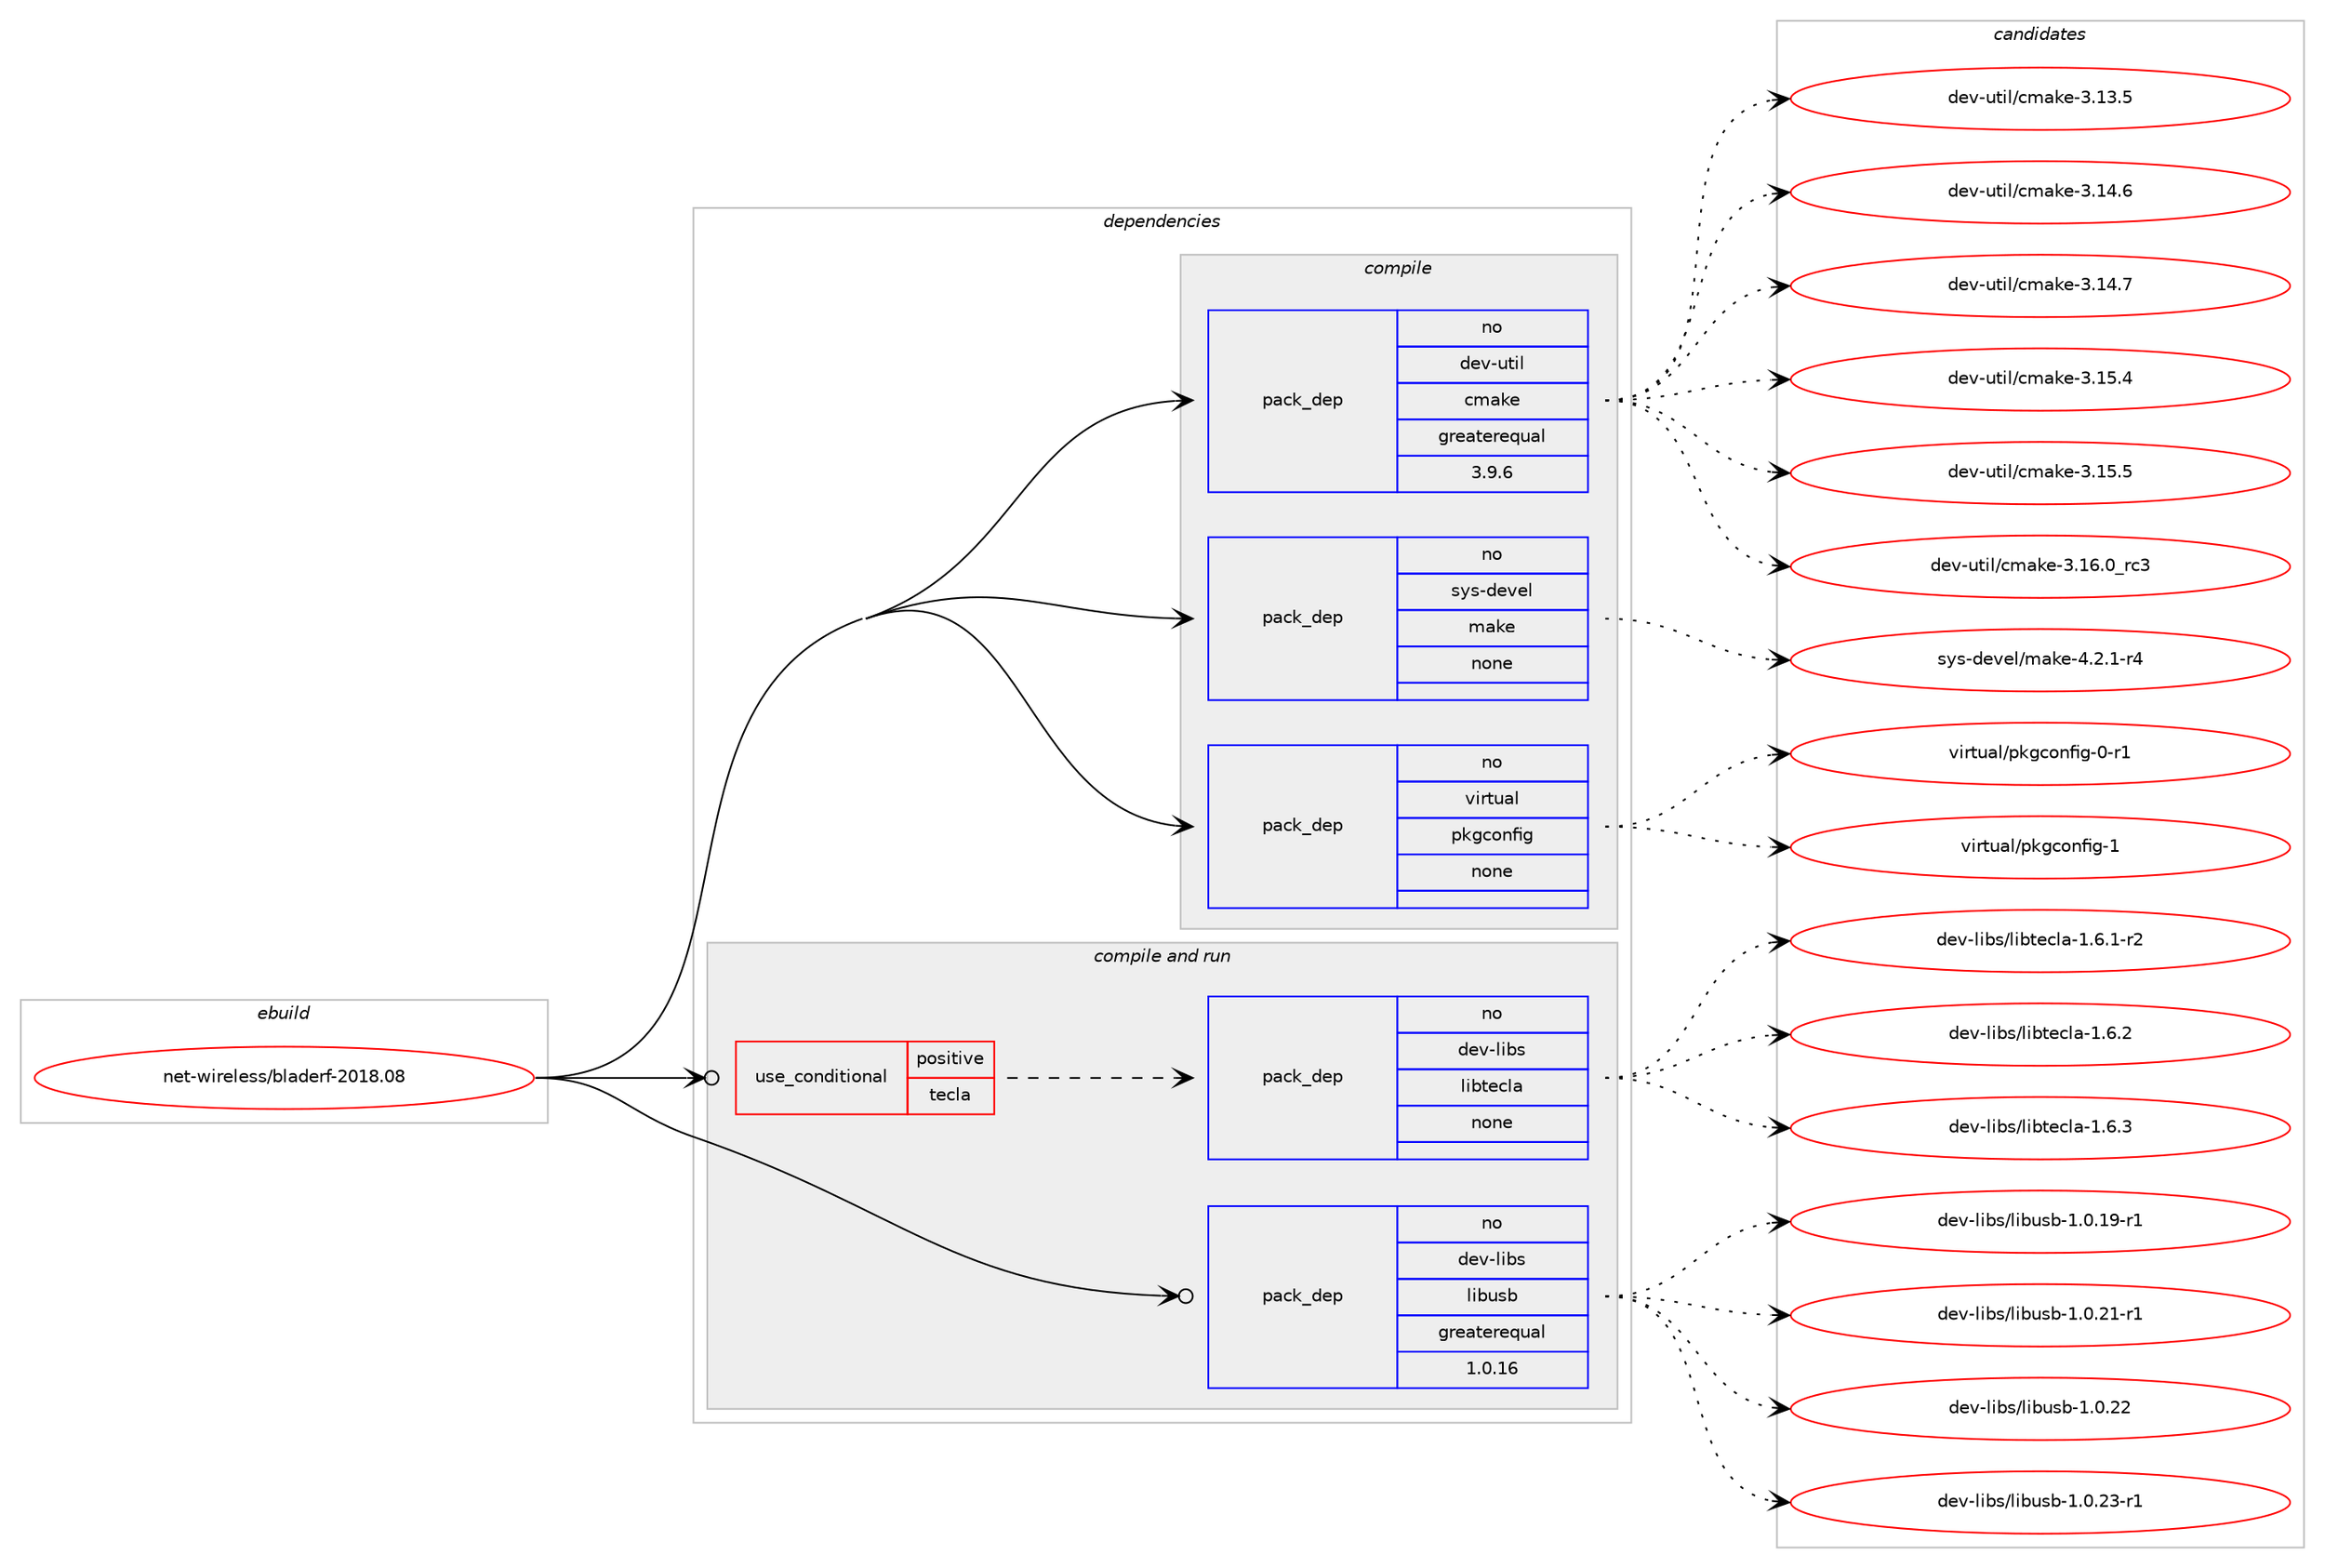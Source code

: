 digraph prolog {

# *************
# Graph options
# *************

newrank=true;
concentrate=true;
compound=true;
graph [rankdir=LR,fontname=Helvetica,fontsize=10,ranksep=1.5];#, ranksep=2.5, nodesep=0.2];
edge  [arrowhead=vee];
node  [fontname=Helvetica,fontsize=10];

# **********
# The ebuild
# **********

subgraph cluster_leftcol {
color=gray;
rank=same;
label=<<i>ebuild</i>>;
id [label="net-wireless/bladerf-2018.08", color=red, width=4, href="../net-wireless/bladerf-2018.08.svg"];
}

# ****************
# The dependencies
# ****************

subgraph cluster_midcol {
color=gray;
label=<<i>dependencies</i>>;
subgraph cluster_compile {
fillcolor="#eeeeee";
style=filled;
label=<<i>compile</i>>;
subgraph pack623038 {
dependency843732 [label=<<TABLE BORDER="0" CELLBORDER="1" CELLSPACING="0" CELLPADDING="4" WIDTH="220"><TR><TD ROWSPAN="6" CELLPADDING="30">pack_dep</TD></TR><TR><TD WIDTH="110">no</TD></TR><TR><TD>dev-util</TD></TR><TR><TD>cmake</TD></TR><TR><TD>greaterequal</TD></TR><TR><TD>3.9.6</TD></TR></TABLE>>, shape=none, color=blue];
}
id:e -> dependency843732:w [weight=20,style="solid",arrowhead="vee"];
subgraph pack623039 {
dependency843733 [label=<<TABLE BORDER="0" CELLBORDER="1" CELLSPACING="0" CELLPADDING="4" WIDTH="220"><TR><TD ROWSPAN="6" CELLPADDING="30">pack_dep</TD></TR><TR><TD WIDTH="110">no</TD></TR><TR><TD>sys-devel</TD></TR><TR><TD>make</TD></TR><TR><TD>none</TD></TR><TR><TD></TD></TR></TABLE>>, shape=none, color=blue];
}
id:e -> dependency843733:w [weight=20,style="solid",arrowhead="vee"];
subgraph pack623040 {
dependency843734 [label=<<TABLE BORDER="0" CELLBORDER="1" CELLSPACING="0" CELLPADDING="4" WIDTH="220"><TR><TD ROWSPAN="6" CELLPADDING="30">pack_dep</TD></TR><TR><TD WIDTH="110">no</TD></TR><TR><TD>virtual</TD></TR><TR><TD>pkgconfig</TD></TR><TR><TD>none</TD></TR><TR><TD></TD></TR></TABLE>>, shape=none, color=blue];
}
id:e -> dependency843734:w [weight=20,style="solid",arrowhead="vee"];
}
subgraph cluster_compileandrun {
fillcolor="#eeeeee";
style=filled;
label=<<i>compile and run</i>>;
subgraph cond205798 {
dependency843735 [label=<<TABLE BORDER="0" CELLBORDER="1" CELLSPACING="0" CELLPADDING="4"><TR><TD ROWSPAN="3" CELLPADDING="10">use_conditional</TD></TR><TR><TD>positive</TD></TR><TR><TD>tecla</TD></TR></TABLE>>, shape=none, color=red];
subgraph pack623041 {
dependency843736 [label=<<TABLE BORDER="0" CELLBORDER="1" CELLSPACING="0" CELLPADDING="4" WIDTH="220"><TR><TD ROWSPAN="6" CELLPADDING="30">pack_dep</TD></TR><TR><TD WIDTH="110">no</TD></TR><TR><TD>dev-libs</TD></TR><TR><TD>libtecla</TD></TR><TR><TD>none</TD></TR><TR><TD></TD></TR></TABLE>>, shape=none, color=blue];
}
dependency843735:e -> dependency843736:w [weight=20,style="dashed",arrowhead="vee"];
}
id:e -> dependency843735:w [weight=20,style="solid",arrowhead="odotvee"];
subgraph pack623042 {
dependency843737 [label=<<TABLE BORDER="0" CELLBORDER="1" CELLSPACING="0" CELLPADDING="4" WIDTH="220"><TR><TD ROWSPAN="6" CELLPADDING="30">pack_dep</TD></TR><TR><TD WIDTH="110">no</TD></TR><TR><TD>dev-libs</TD></TR><TR><TD>libusb</TD></TR><TR><TD>greaterequal</TD></TR><TR><TD>1.0.16</TD></TR></TABLE>>, shape=none, color=blue];
}
id:e -> dependency843737:w [weight=20,style="solid",arrowhead="odotvee"];
}
subgraph cluster_run {
fillcolor="#eeeeee";
style=filled;
label=<<i>run</i>>;
}
}

# **************
# The candidates
# **************

subgraph cluster_choices {
rank=same;
color=gray;
label=<<i>candidates</i>>;

subgraph choice623038 {
color=black;
nodesep=1;
choice1001011184511711610510847991099710710145514649514653 [label="dev-util/cmake-3.13.5", color=red, width=4,href="../dev-util/cmake-3.13.5.svg"];
choice1001011184511711610510847991099710710145514649524654 [label="dev-util/cmake-3.14.6", color=red, width=4,href="../dev-util/cmake-3.14.6.svg"];
choice1001011184511711610510847991099710710145514649524655 [label="dev-util/cmake-3.14.7", color=red, width=4,href="../dev-util/cmake-3.14.7.svg"];
choice1001011184511711610510847991099710710145514649534652 [label="dev-util/cmake-3.15.4", color=red, width=4,href="../dev-util/cmake-3.15.4.svg"];
choice1001011184511711610510847991099710710145514649534653 [label="dev-util/cmake-3.15.5", color=red, width=4,href="../dev-util/cmake-3.15.5.svg"];
choice1001011184511711610510847991099710710145514649544648951149951 [label="dev-util/cmake-3.16.0_rc3", color=red, width=4,href="../dev-util/cmake-3.16.0_rc3.svg"];
dependency843732:e -> choice1001011184511711610510847991099710710145514649514653:w [style=dotted,weight="100"];
dependency843732:e -> choice1001011184511711610510847991099710710145514649524654:w [style=dotted,weight="100"];
dependency843732:e -> choice1001011184511711610510847991099710710145514649524655:w [style=dotted,weight="100"];
dependency843732:e -> choice1001011184511711610510847991099710710145514649534652:w [style=dotted,weight="100"];
dependency843732:e -> choice1001011184511711610510847991099710710145514649534653:w [style=dotted,weight="100"];
dependency843732:e -> choice1001011184511711610510847991099710710145514649544648951149951:w [style=dotted,weight="100"];
}
subgraph choice623039 {
color=black;
nodesep=1;
choice1151211154510010111810110847109971071014552465046494511452 [label="sys-devel/make-4.2.1-r4", color=red, width=4,href="../sys-devel/make-4.2.1-r4.svg"];
dependency843733:e -> choice1151211154510010111810110847109971071014552465046494511452:w [style=dotted,weight="100"];
}
subgraph choice623040 {
color=black;
nodesep=1;
choice11810511411611797108471121071039911111010210510345484511449 [label="virtual/pkgconfig-0-r1", color=red, width=4,href="../virtual/pkgconfig-0-r1.svg"];
choice1181051141161179710847112107103991111101021051034549 [label="virtual/pkgconfig-1", color=red, width=4,href="../virtual/pkgconfig-1.svg"];
dependency843734:e -> choice11810511411611797108471121071039911111010210510345484511449:w [style=dotted,weight="100"];
dependency843734:e -> choice1181051141161179710847112107103991111101021051034549:w [style=dotted,weight="100"];
}
subgraph choice623041 {
color=black;
nodesep=1;
choice1001011184510810598115471081059811610199108974549465446494511450 [label="dev-libs/libtecla-1.6.1-r2", color=red, width=4,href="../dev-libs/libtecla-1.6.1-r2.svg"];
choice100101118451081059811547108105981161019910897454946544650 [label="dev-libs/libtecla-1.6.2", color=red, width=4,href="../dev-libs/libtecla-1.6.2.svg"];
choice100101118451081059811547108105981161019910897454946544651 [label="dev-libs/libtecla-1.6.3", color=red, width=4,href="../dev-libs/libtecla-1.6.3.svg"];
dependency843736:e -> choice1001011184510810598115471081059811610199108974549465446494511450:w [style=dotted,weight="100"];
dependency843736:e -> choice100101118451081059811547108105981161019910897454946544650:w [style=dotted,weight="100"];
dependency843736:e -> choice100101118451081059811547108105981161019910897454946544651:w [style=dotted,weight="100"];
}
subgraph choice623042 {
color=black;
nodesep=1;
choice1001011184510810598115471081059811711598454946484649574511449 [label="dev-libs/libusb-1.0.19-r1", color=red, width=4,href="../dev-libs/libusb-1.0.19-r1.svg"];
choice1001011184510810598115471081059811711598454946484650494511449 [label="dev-libs/libusb-1.0.21-r1", color=red, width=4,href="../dev-libs/libusb-1.0.21-r1.svg"];
choice100101118451081059811547108105981171159845494648465050 [label="dev-libs/libusb-1.0.22", color=red, width=4,href="../dev-libs/libusb-1.0.22.svg"];
choice1001011184510810598115471081059811711598454946484650514511449 [label="dev-libs/libusb-1.0.23-r1", color=red, width=4,href="../dev-libs/libusb-1.0.23-r1.svg"];
dependency843737:e -> choice1001011184510810598115471081059811711598454946484649574511449:w [style=dotted,weight="100"];
dependency843737:e -> choice1001011184510810598115471081059811711598454946484650494511449:w [style=dotted,weight="100"];
dependency843737:e -> choice100101118451081059811547108105981171159845494648465050:w [style=dotted,weight="100"];
dependency843737:e -> choice1001011184510810598115471081059811711598454946484650514511449:w [style=dotted,weight="100"];
}
}

}
